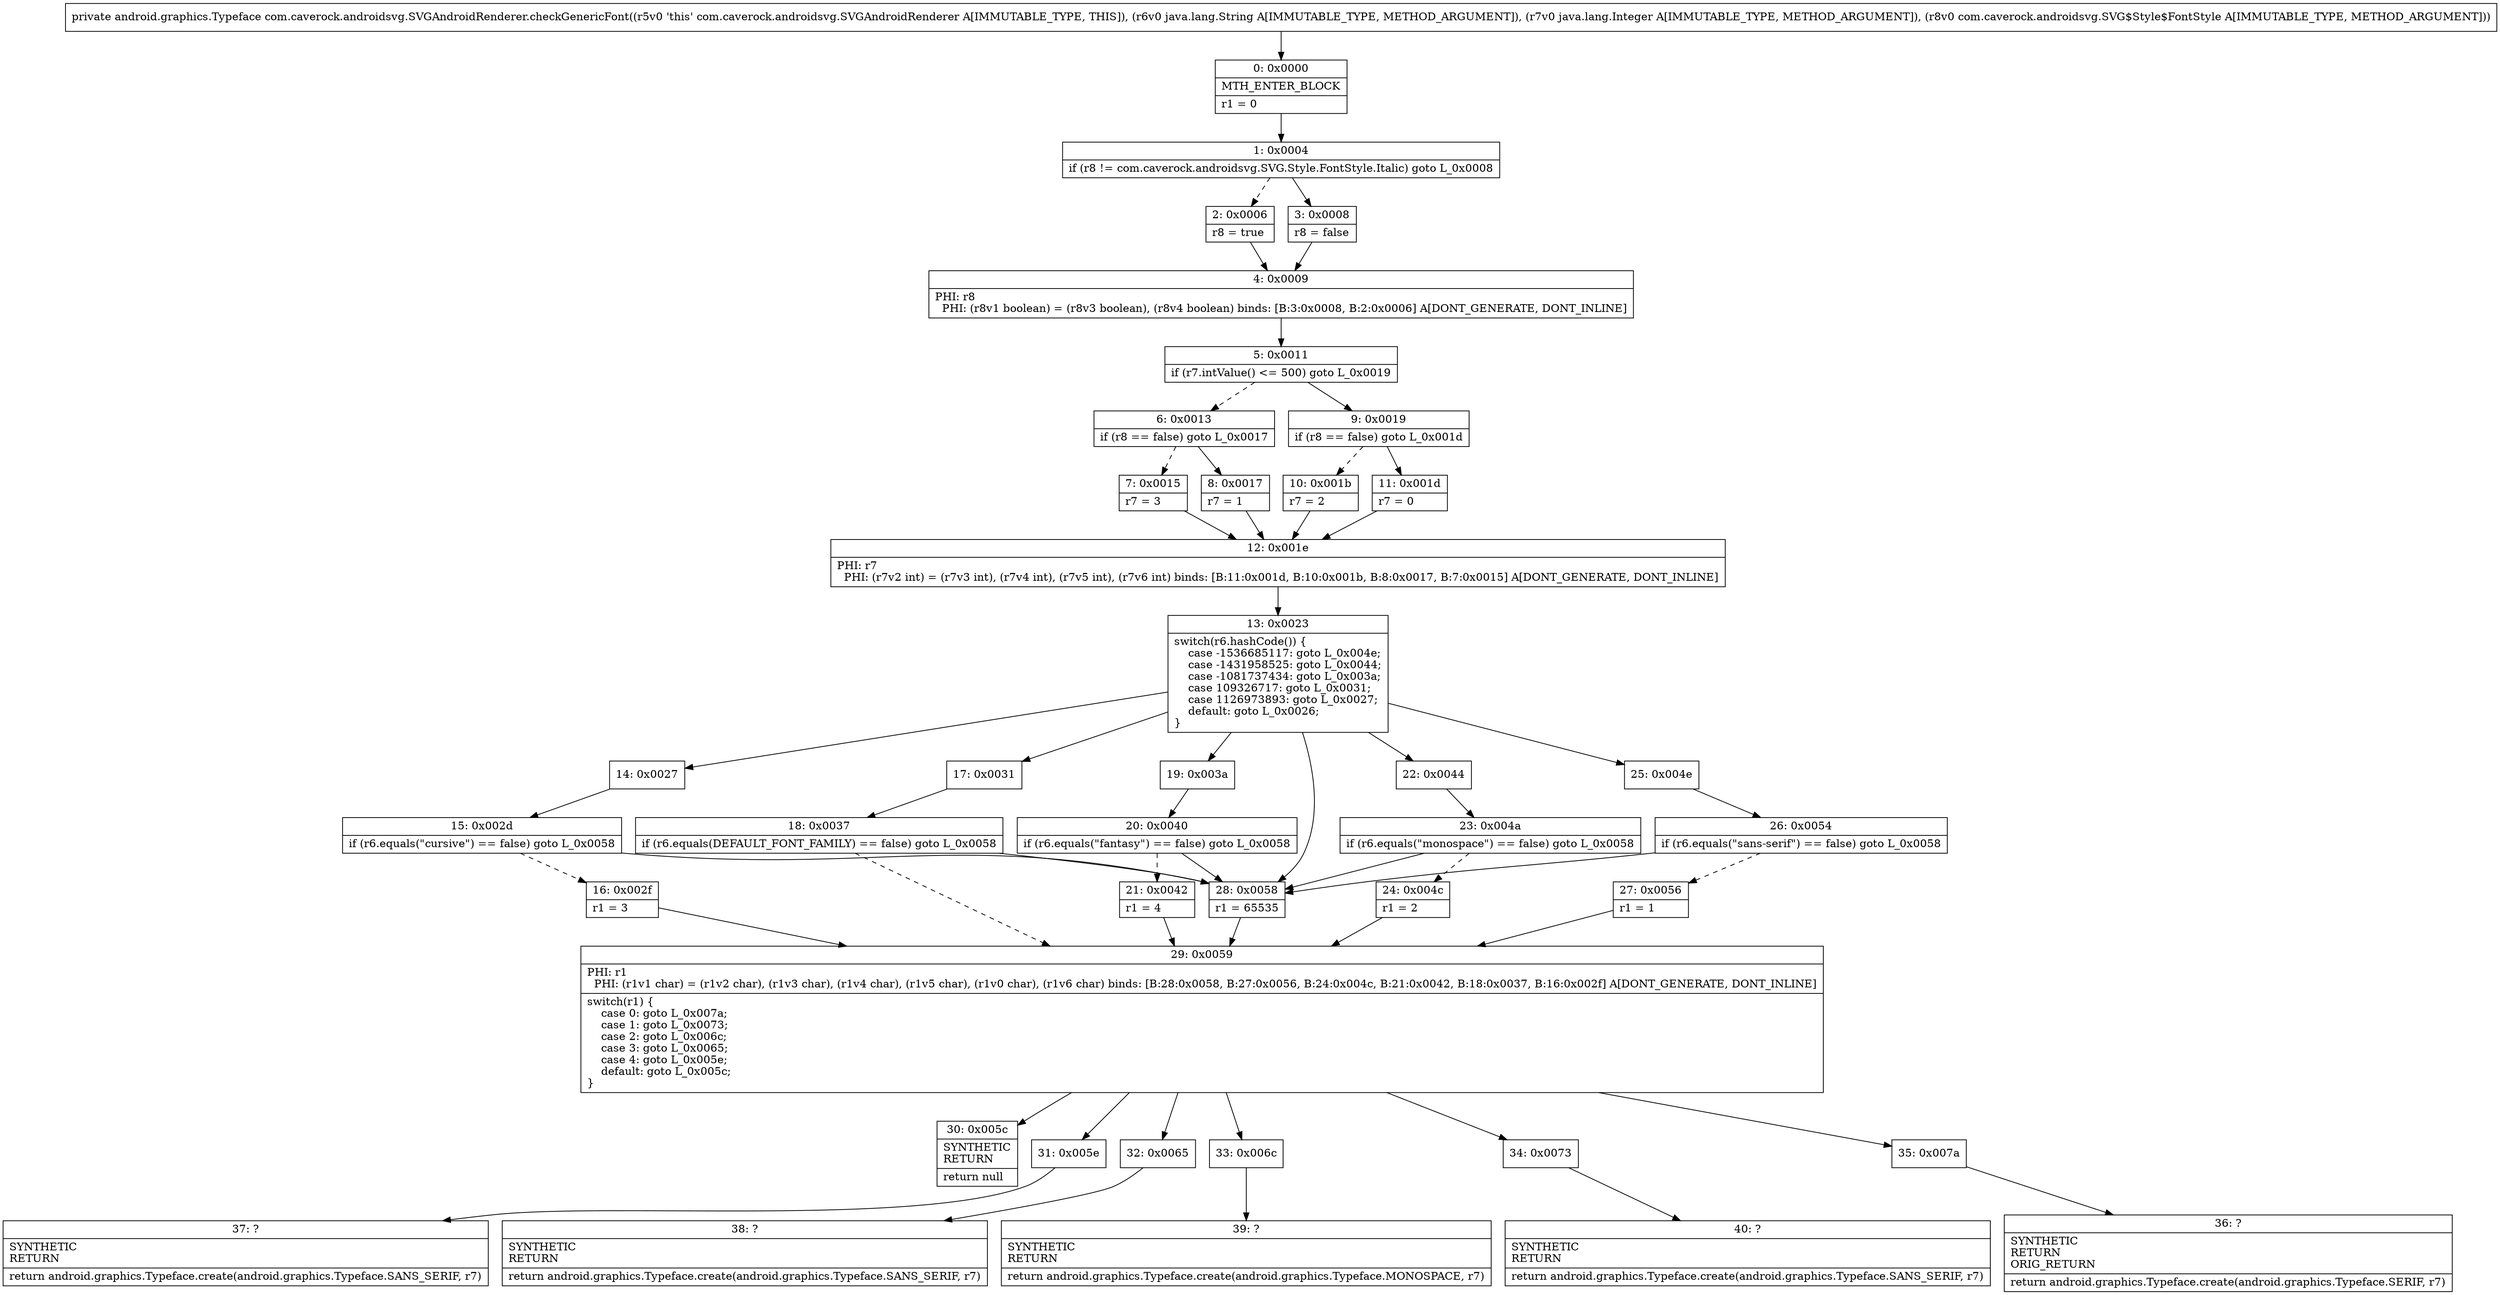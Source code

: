 digraph "CFG forcom.caverock.androidsvg.SVGAndroidRenderer.checkGenericFont(Ljava\/lang\/String;Ljava\/lang\/Integer;Lcom\/caverock\/androidsvg\/SVG$Style$FontStyle;)Landroid\/graphics\/Typeface;" {
Node_0 [shape=record,label="{0\:\ 0x0000|MTH_ENTER_BLOCK\l|r1 = 0\l}"];
Node_1 [shape=record,label="{1\:\ 0x0004|if (r8 != com.caverock.androidsvg.SVG.Style.FontStyle.Italic) goto L_0x0008\l}"];
Node_2 [shape=record,label="{2\:\ 0x0006|r8 = true\l}"];
Node_3 [shape=record,label="{3\:\ 0x0008|r8 = false\l}"];
Node_4 [shape=record,label="{4\:\ 0x0009|PHI: r8 \l  PHI: (r8v1 boolean) = (r8v3 boolean), (r8v4 boolean) binds: [B:3:0x0008, B:2:0x0006] A[DONT_GENERATE, DONT_INLINE]\l}"];
Node_5 [shape=record,label="{5\:\ 0x0011|if (r7.intValue() \<= 500) goto L_0x0019\l}"];
Node_6 [shape=record,label="{6\:\ 0x0013|if (r8 == false) goto L_0x0017\l}"];
Node_7 [shape=record,label="{7\:\ 0x0015|r7 = 3\l}"];
Node_8 [shape=record,label="{8\:\ 0x0017|r7 = 1\l}"];
Node_9 [shape=record,label="{9\:\ 0x0019|if (r8 == false) goto L_0x001d\l}"];
Node_10 [shape=record,label="{10\:\ 0x001b|r7 = 2\l}"];
Node_11 [shape=record,label="{11\:\ 0x001d|r7 = 0\l}"];
Node_12 [shape=record,label="{12\:\ 0x001e|PHI: r7 \l  PHI: (r7v2 int) = (r7v3 int), (r7v4 int), (r7v5 int), (r7v6 int) binds: [B:11:0x001d, B:10:0x001b, B:8:0x0017, B:7:0x0015] A[DONT_GENERATE, DONT_INLINE]\l}"];
Node_13 [shape=record,label="{13\:\ 0x0023|switch(r6.hashCode()) \{\l    case \-1536685117: goto L_0x004e;\l    case \-1431958525: goto L_0x0044;\l    case \-1081737434: goto L_0x003a;\l    case 109326717: goto L_0x0031;\l    case 1126973893: goto L_0x0027;\l    default: goto L_0x0026;\l\}\l}"];
Node_14 [shape=record,label="{14\:\ 0x0027}"];
Node_15 [shape=record,label="{15\:\ 0x002d|if (r6.equals(\"cursive\") == false) goto L_0x0058\l}"];
Node_16 [shape=record,label="{16\:\ 0x002f|r1 = 3\l}"];
Node_17 [shape=record,label="{17\:\ 0x0031}"];
Node_18 [shape=record,label="{18\:\ 0x0037|if (r6.equals(DEFAULT_FONT_FAMILY) == false) goto L_0x0058\l}"];
Node_19 [shape=record,label="{19\:\ 0x003a}"];
Node_20 [shape=record,label="{20\:\ 0x0040|if (r6.equals(\"fantasy\") == false) goto L_0x0058\l}"];
Node_21 [shape=record,label="{21\:\ 0x0042|r1 = 4\l}"];
Node_22 [shape=record,label="{22\:\ 0x0044}"];
Node_23 [shape=record,label="{23\:\ 0x004a|if (r6.equals(\"monospace\") == false) goto L_0x0058\l}"];
Node_24 [shape=record,label="{24\:\ 0x004c|r1 = 2\l}"];
Node_25 [shape=record,label="{25\:\ 0x004e}"];
Node_26 [shape=record,label="{26\:\ 0x0054|if (r6.equals(\"sans\-serif\") == false) goto L_0x0058\l}"];
Node_27 [shape=record,label="{27\:\ 0x0056|r1 = 1\l}"];
Node_28 [shape=record,label="{28\:\ 0x0058|r1 = 65535\l}"];
Node_29 [shape=record,label="{29\:\ 0x0059|PHI: r1 \l  PHI: (r1v1 char) = (r1v2 char), (r1v3 char), (r1v4 char), (r1v5 char), (r1v0 char), (r1v6 char) binds: [B:28:0x0058, B:27:0x0056, B:24:0x004c, B:21:0x0042, B:18:0x0037, B:16:0x002f] A[DONT_GENERATE, DONT_INLINE]\l|switch(r1) \{\l    case 0: goto L_0x007a;\l    case 1: goto L_0x0073;\l    case 2: goto L_0x006c;\l    case 3: goto L_0x0065;\l    case 4: goto L_0x005e;\l    default: goto L_0x005c;\l\}\l}"];
Node_30 [shape=record,label="{30\:\ 0x005c|SYNTHETIC\lRETURN\l|return null\l}"];
Node_31 [shape=record,label="{31\:\ 0x005e}"];
Node_32 [shape=record,label="{32\:\ 0x0065}"];
Node_33 [shape=record,label="{33\:\ 0x006c}"];
Node_34 [shape=record,label="{34\:\ 0x0073}"];
Node_35 [shape=record,label="{35\:\ 0x007a}"];
Node_36 [shape=record,label="{36\:\ ?|SYNTHETIC\lRETURN\lORIG_RETURN\l|return android.graphics.Typeface.create(android.graphics.Typeface.SERIF, r7)\l}"];
Node_37 [shape=record,label="{37\:\ ?|SYNTHETIC\lRETURN\l|return android.graphics.Typeface.create(android.graphics.Typeface.SANS_SERIF, r7)\l}"];
Node_38 [shape=record,label="{38\:\ ?|SYNTHETIC\lRETURN\l|return android.graphics.Typeface.create(android.graphics.Typeface.SANS_SERIF, r7)\l}"];
Node_39 [shape=record,label="{39\:\ ?|SYNTHETIC\lRETURN\l|return android.graphics.Typeface.create(android.graphics.Typeface.MONOSPACE, r7)\l}"];
Node_40 [shape=record,label="{40\:\ ?|SYNTHETIC\lRETURN\l|return android.graphics.Typeface.create(android.graphics.Typeface.SANS_SERIF, r7)\l}"];
MethodNode[shape=record,label="{private android.graphics.Typeface com.caverock.androidsvg.SVGAndroidRenderer.checkGenericFont((r5v0 'this' com.caverock.androidsvg.SVGAndroidRenderer A[IMMUTABLE_TYPE, THIS]), (r6v0 java.lang.String A[IMMUTABLE_TYPE, METHOD_ARGUMENT]), (r7v0 java.lang.Integer A[IMMUTABLE_TYPE, METHOD_ARGUMENT]), (r8v0 com.caverock.androidsvg.SVG$Style$FontStyle A[IMMUTABLE_TYPE, METHOD_ARGUMENT])) }"];
MethodNode -> Node_0;
Node_0 -> Node_1;
Node_1 -> Node_2[style=dashed];
Node_1 -> Node_3;
Node_2 -> Node_4;
Node_3 -> Node_4;
Node_4 -> Node_5;
Node_5 -> Node_6[style=dashed];
Node_5 -> Node_9;
Node_6 -> Node_7[style=dashed];
Node_6 -> Node_8;
Node_7 -> Node_12;
Node_8 -> Node_12;
Node_9 -> Node_10[style=dashed];
Node_9 -> Node_11;
Node_10 -> Node_12;
Node_11 -> Node_12;
Node_12 -> Node_13;
Node_13 -> Node_14;
Node_13 -> Node_17;
Node_13 -> Node_19;
Node_13 -> Node_22;
Node_13 -> Node_25;
Node_13 -> Node_28;
Node_14 -> Node_15;
Node_15 -> Node_16[style=dashed];
Node_15 -> Node_28;
Node_16 -> Node_29;
Node_17 -> Node_18;
Node_18 -> Node_28;
Node_18 -> Node_29[style=dashed];
Node_19 -> Node_20;
Node_20 -> Node_21[style=dashed];
Node_20 -> Node_28;
Node_21 -> Node_29;
Node_22 -> Node_23;
Node_23 -> Node_24[style=dashed];
Node_23 -> Node_28;
Node_24 -> Node_29;
Node_25 -> Node_26;
Node_26 -> Node_27[style=dashed];
Node_26 -> Node_28;
Node_27 -> Node_29;
Node_28 -> Node_29;
Node_29 -> Node_30;
Node_29 -> Node_31;
Node_29 -> Node_32;
Node_29 -> Node_33;
Node_29 -> Node_34;
Node_29 -> Node_35;
Node_31 -> Node_37;
Node_32 -> Node_38;
Node_33 -> Node_39;
Node_34 -> Node_40;
Node_35 -> Node_36;
}

